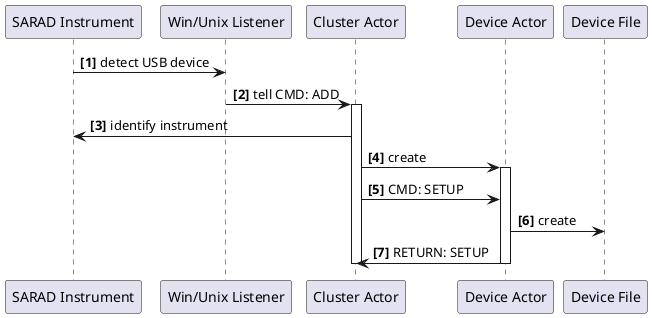 @startuml
autonumber "<b>[0]"
participant "SARAD Instrument" as instr
participant "Win/Unix Listener" as listener
participant "Cluster Actor" as cluster
participant "Device Actor" as device_actor
participant "Device File" as file

instr -> listener: detect USB device
listener -> cluster: tell CMD: ADD
activate cluster
cluster -> instr: identify instrument
cluster -> device_actor: create
activate device_actor
cluster -> device_actor: CMD: SETUP
device_actor -> file: create
device_actor -> cluster: RETURN: SETUP
deactivate device_actor
deactivate cluster
@enduml
